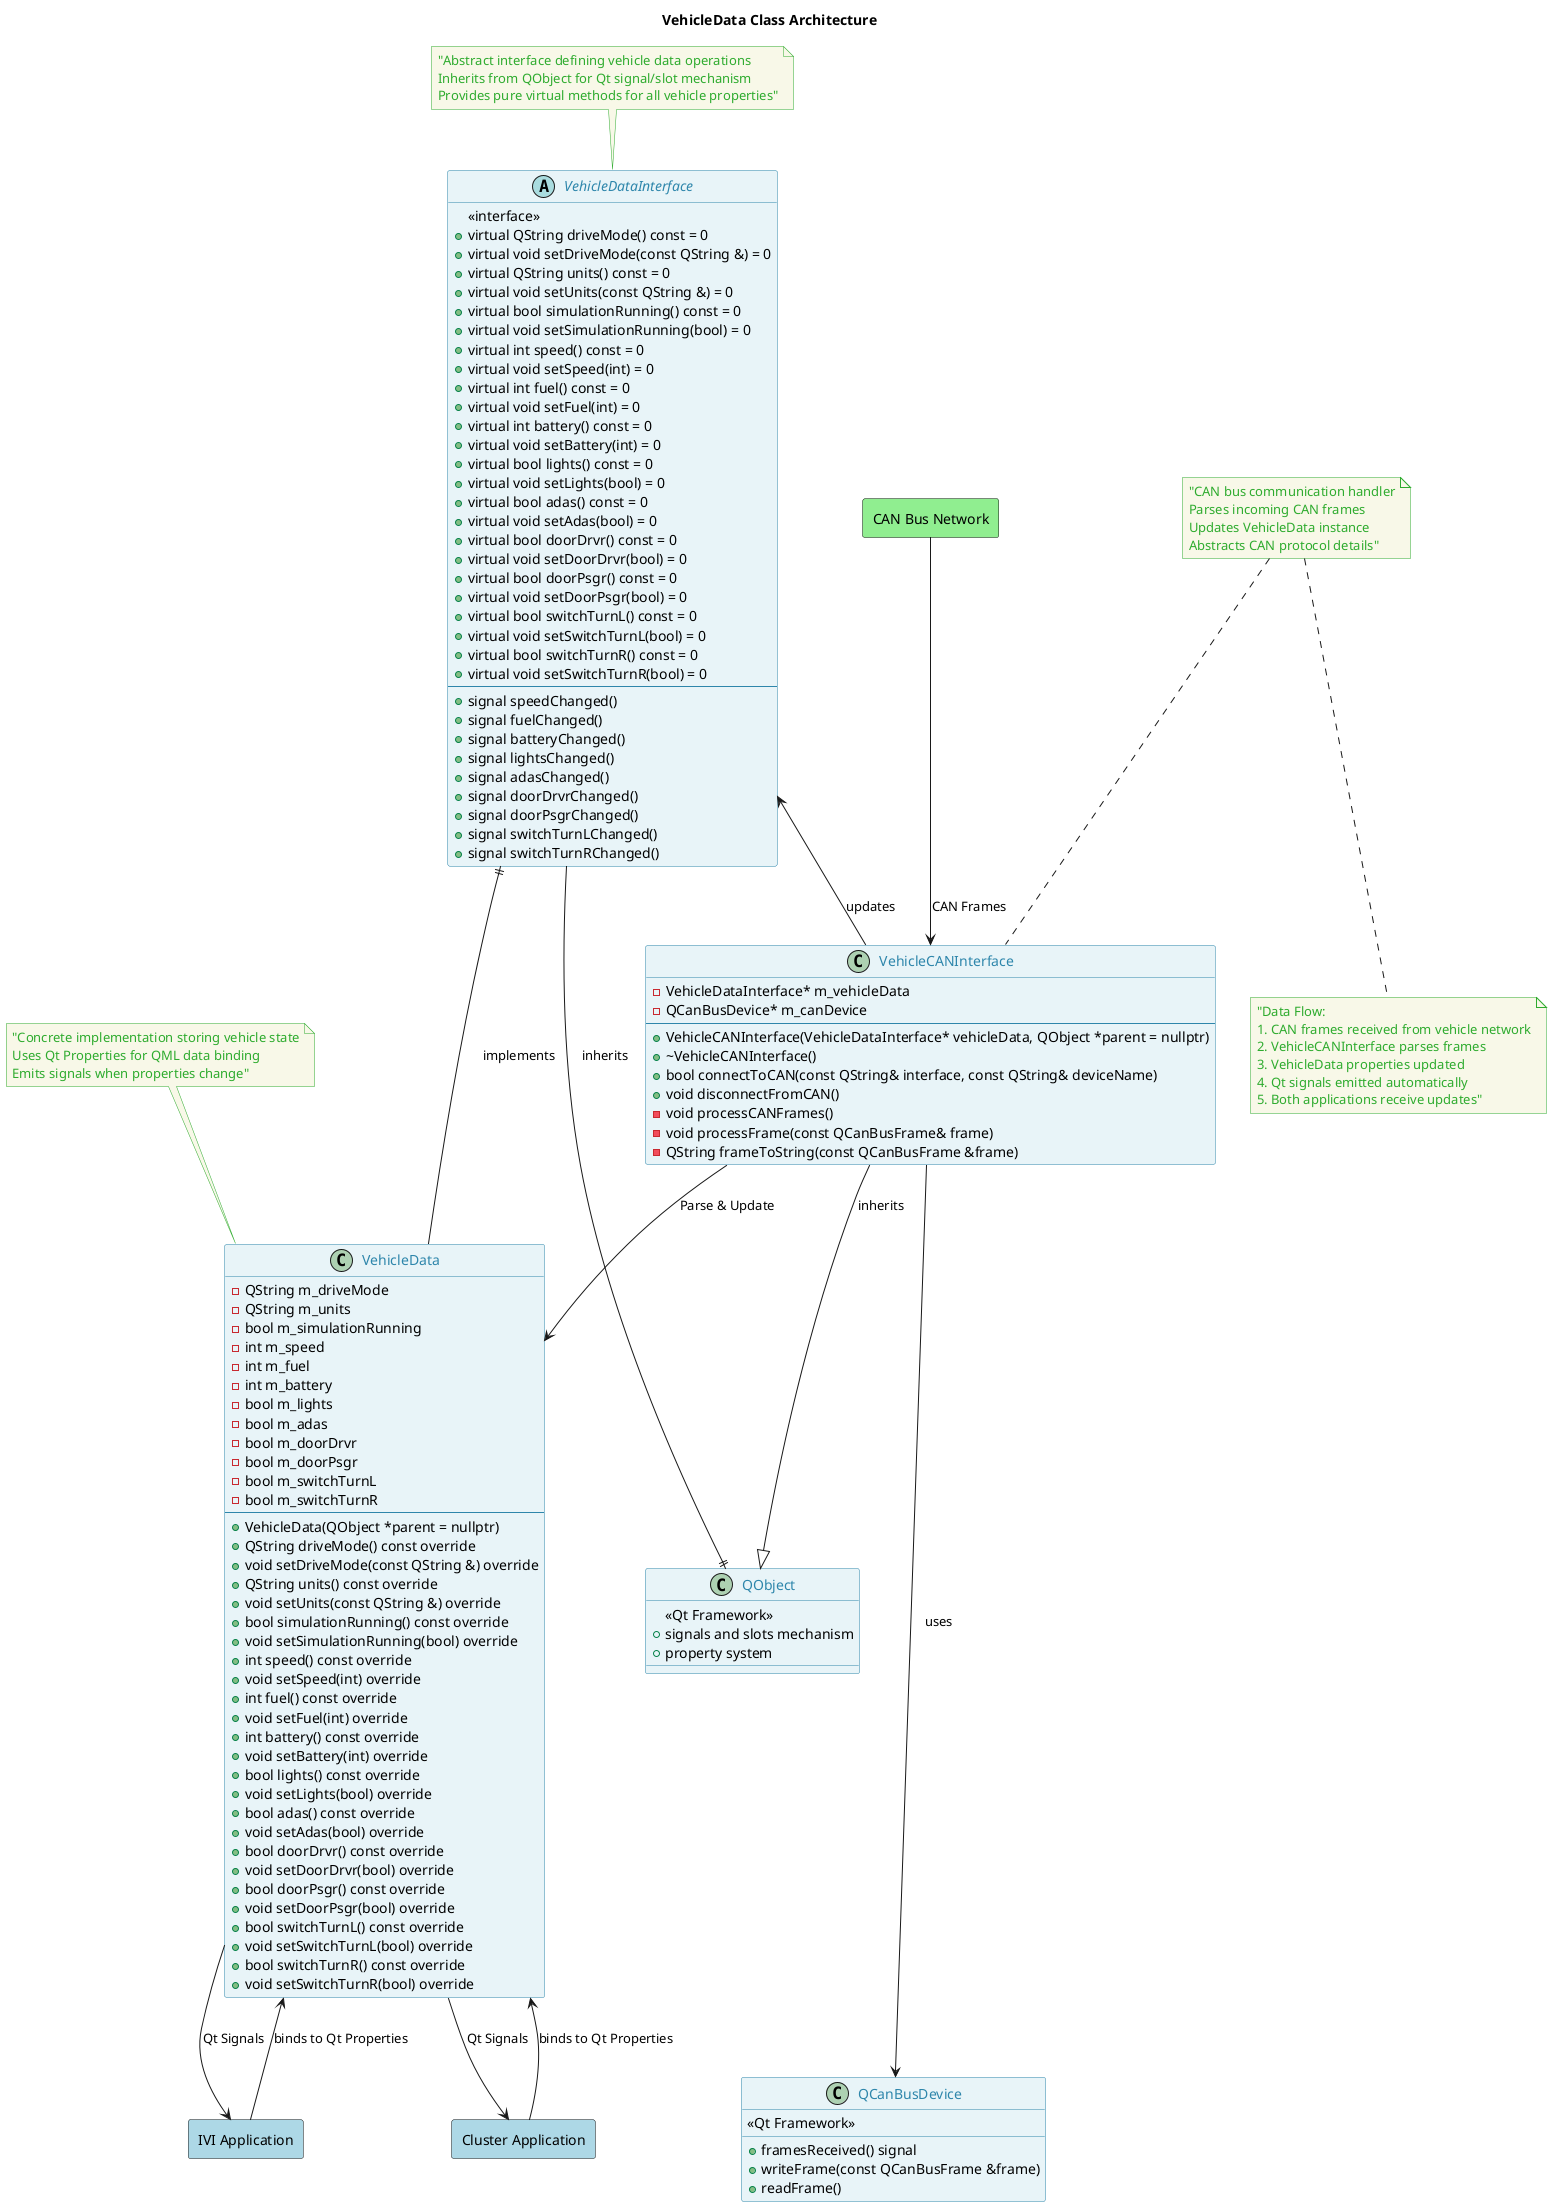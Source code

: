 @startuml VehicleData Architecture

!define ALLOWMIXING
allowmixing

title VehicleData Class Architecture

skinparam class {
    BackgroundColor #E8F4F8
    BorderColor #2E86AB
    FontColor #2E86AB
}

skinparam interface {
    BackgroundColor #F8E8E8
    BorderColor #AB2E2E
    FontColor #AB2E2E
}

skinparam note {
    BackgroundColor #F8F8E8
    BorderColor #2EAB2E
    FontColor #2EAB2E
}

' Core VehicleData Classes
abstract class VehicleDataInterface {
    <<interface>>
    +virtual QString driveMode() const = 0
    +virtual void setDriveMode(const QString &) = 0
    +virtual QString units() const = 0
    +virtual void setUnits(const QString &) = 0
    +virtual bool simulationRunning() const = 0
    +virtual void setSimulationRunning(bool) = 0
    +virtual int speed() const = 0
    +virtual void setSpeed(int) = 0
    +virtual int fuel() const = 0
    +virtual void setFuel(int) = 0
    +virtual int battery() const = 0
    +virtual void setBattery(int) = 0
    +virtual bool lights() const = 0
    +virtual void setLights(bool) = 0
    +virtual bool adas() const = 0
    +virtual void setAdas(bool) = 0
    +virtual bool doorDrvr() const = 0
    +virtual void setDoorDrvr(bool) = 0
    +virtual bool doorPsgr() const = 0
    +virtual void setDoorPsgr(bool) = 0
    +virtual bool switchTurnL() const = 0
    +virtual void setSwitchTurnL(bool) = 0
    +virtual bool switchTurnR() const = 0
    +virtual void setSwitchTurnR(bool) = 0
    --
    +signal speedChanged()
    +signal fuelChanged()
    +signal batteryChanged()
    +signal lightsChanged()
    +signal adasChanged()
    +signal doorDrvrChanged()
    +signal doorPsgrChanged()
    +signal switchTurnLChanged()
    +signal switchTurnRChanged()
}

class VehicleData {
    -QString m_driveMode
    -QString m_units
    -bool m_simulationRunning
    -int m_speed
    -int m_fuel
    -int m_battery
    -bool m_lights
    -bool m_adas
    -bool m_doorDrvr
    -bool m_doorPsgr
    -bool m_switchTurnL
    -bool m_switchTurnR
    --
    +VehicleData(QObject *parent = nullptr)
    +QString driveMode() const override
    +void setDriveMode(const QString &) override
    +QString units() const override
    +void setUnits(const QString &) override
    +bool simulationRunning() const override
    +void setSimulationRunning(bool) override
    +int speed() const override
    +void setSpeed(int) override
    +int fuel() const override
    +void setFuel(int) override
    +int battery() const override
    +void setBattery(int) override
    +bool lights() const override
    +void setLights(bool) override
    +bool adas() const override
    +void setAdas(bool) override
    +bool doorDrvr() const override
    +void setDoorDrvr(bool) override
    +bool doorPsgr() const override
    +void setDoorPsgr(bool) override
    +bool switchTurnL() const override
    +void setSwitchTurnL(bool) override
    +bool switchTurnR() const override
    +void setSwitchTurnR(bool) override
}

class VehicleCANInterface {
    -VehicleDataInterface* m_vehicleData
    -QCanBusDevice* m_canDevice
    --
    +VehicleCANInterface(VehicleDataInterface* vehicleData, QObject *parent = nullptr)
    +~VehicleCANInterface()
    +bool connectToCAN(const QString& interface, const QString& deviceName)
    +void disconnectFromCAN()
    -void processCANFrames()
    -void processFrame(const QCanBusFrame& frame)
    -QString frameToString(const QCanBusFrame &frame)
}

' External Dependencies
class QCanBusDevice {
    <<Qt Framework>>
    +framesReceived() signal
    +writeFrame(const QCanBusFrame &frame)
    +readFrame()
}

class QObject {
    <<Qt Framework>>
    +signals and slots mechanism
    +property system
}

' Layout positioning
QObject ||-- VehicleDataInterface : inherits
VehicleDataInterface ||-- VehicleData : implements

' Other relationships
VehicleCANInterface --> VehicleDataInterface : updates
VehicleCANInterface --> QCanBusDevice : uses
VehicleCANInterface --|> QObject : inherits

' Force vertical layout
QObject -[hidden]-> QCanBusDevice
VehicleDataInterface -[hidden]-> VehicleCANInterface

' Usage by Applications
rectangle "Cluster Application" as CLUSTER #LightBlue
rectangle "IVI Application" as IVI #LightBlue

CLUSTER --> VehicleData : "binds to Qt Properties"
IVI --> VehicleData : "binds to Qt Properties"

' CAN Bus Data Flow
rectangle "CAN Bus Network" as CAN_BUS #LightGreen
CAN_BUS --> VehicleCANInterface : "CAN Frames"
VehicleCANInterface --> VehicleData : "Parse & Update"
VehicleData --> CLUSTER : "Qt Signals"
VehicleData --> IVI : "Qt Signals"

' Detailed Notes
note top of VehicleDataInterface : "Abstract interface defining vehicle data operations\nInherits from QObject for Qt signal/slot mechanism\nProvides pure virtual methods for all vehicle properties"

note top of VehicleData : "Concrete implementation storing vehicle state\nUses Qt Properties for QML data binding\nEmits signals when properties change"

note top of VehicleCANInterface : "CAN bus communication handler\nParses incoming CAN frames\nUpdates VehicleData instance\nAbstracts CAN protocol details"

note bottom : "Data Flow:\n1. CAN frames received from vehicle network\n2. VehicleCANInterface parses frames\n3. VehicleData properties updated\n4. Qt signals emitted automatically\n5. Both applications receive updates"

@enduml